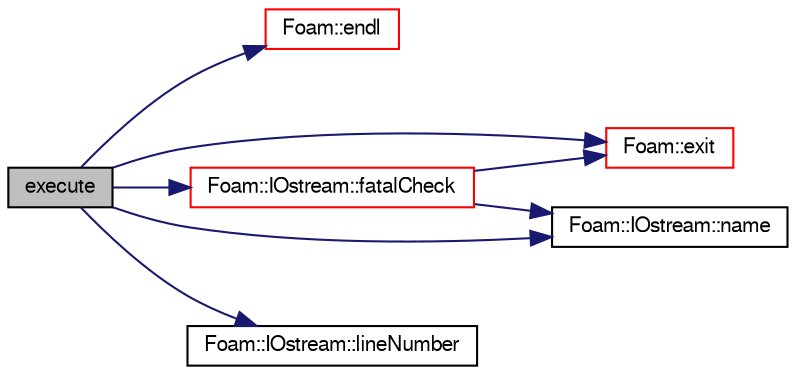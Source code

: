digraph "execute"
{
  bgcolor="transparent";
  edge [fontname="FreeSans",fontsize="10",labelfontname="FreeSans",labelfontsize="10"];
  node [fontname="FreeSans",fontsize="10",shape=record];
  rankdir="LR";
  Node57 [label="execute",height=0.2,width=0.4,color="black", fillcolor="grey75", style="filled", fontcolor="black"];
  Node57 -> Node58 [color="midnightblue",fontsize="10",style="solid",fontname="FreeSans"];
  Node58 [label="Foam::endl",height=0.2,width=0.4,color="red",URL="$a21124.html#a2db8fe02a0d3909e9351bb4275b23ce4",tooltip="Add newline and flush stream. "];
  Node57 -> Node60 [color="midnightblue",fontsize="10",style="solid",fontname="FreeSans"];
  Node60 [label="Foam::exit",height=0.2,width=0.4,color="red",URL="$a21124.html#a06ca7250d8e89caf05243ec094843642"];
  Node57 -> Node105 [color="midnightblue",fontsize="10",style="solid",fontname="FreeSans"];
  Node105 [label="Foam::IOstream::fatalCheck",height=0.2,width=0.4,color="red",URL="$a26226.html#a52992bb0e37fe2a5e8f62f37ad234663",tooltip="Check IOstream status for given operation. "];
  Node105 -> Node106 [color="midnightblue",fontsize="10",style="solid",fontname="FreeSans"];
  Node106 [label="Foam::IOstream::name",height=0.2,width=0.4,color="black",URL="$a26226.html#a41b2d01e5fd6e1bc71a895d8b8a86308",tooltip="Return the name of the stream. "];
  Node105 -> Node60 [color="midnightblue",fontsize="10",style="solid",fontname="FreeSans"];
  Node57 -> Node94 [color="midnightblue",fontsize="10",style="solid",fontname="FreeSans"];
  Node94 [label="Foam::IOstream::lineNumber",height=0.2,width=0.4,color="black",URL="$a26226.html#a2bca2e504df91006cb4a2b09ba1ac409",tooltip="Return current stream line number. "];
  Node57 -> Node106 [color="midnightblue",fontsize="10",style="solid",fontname="FreeSans"];
}
